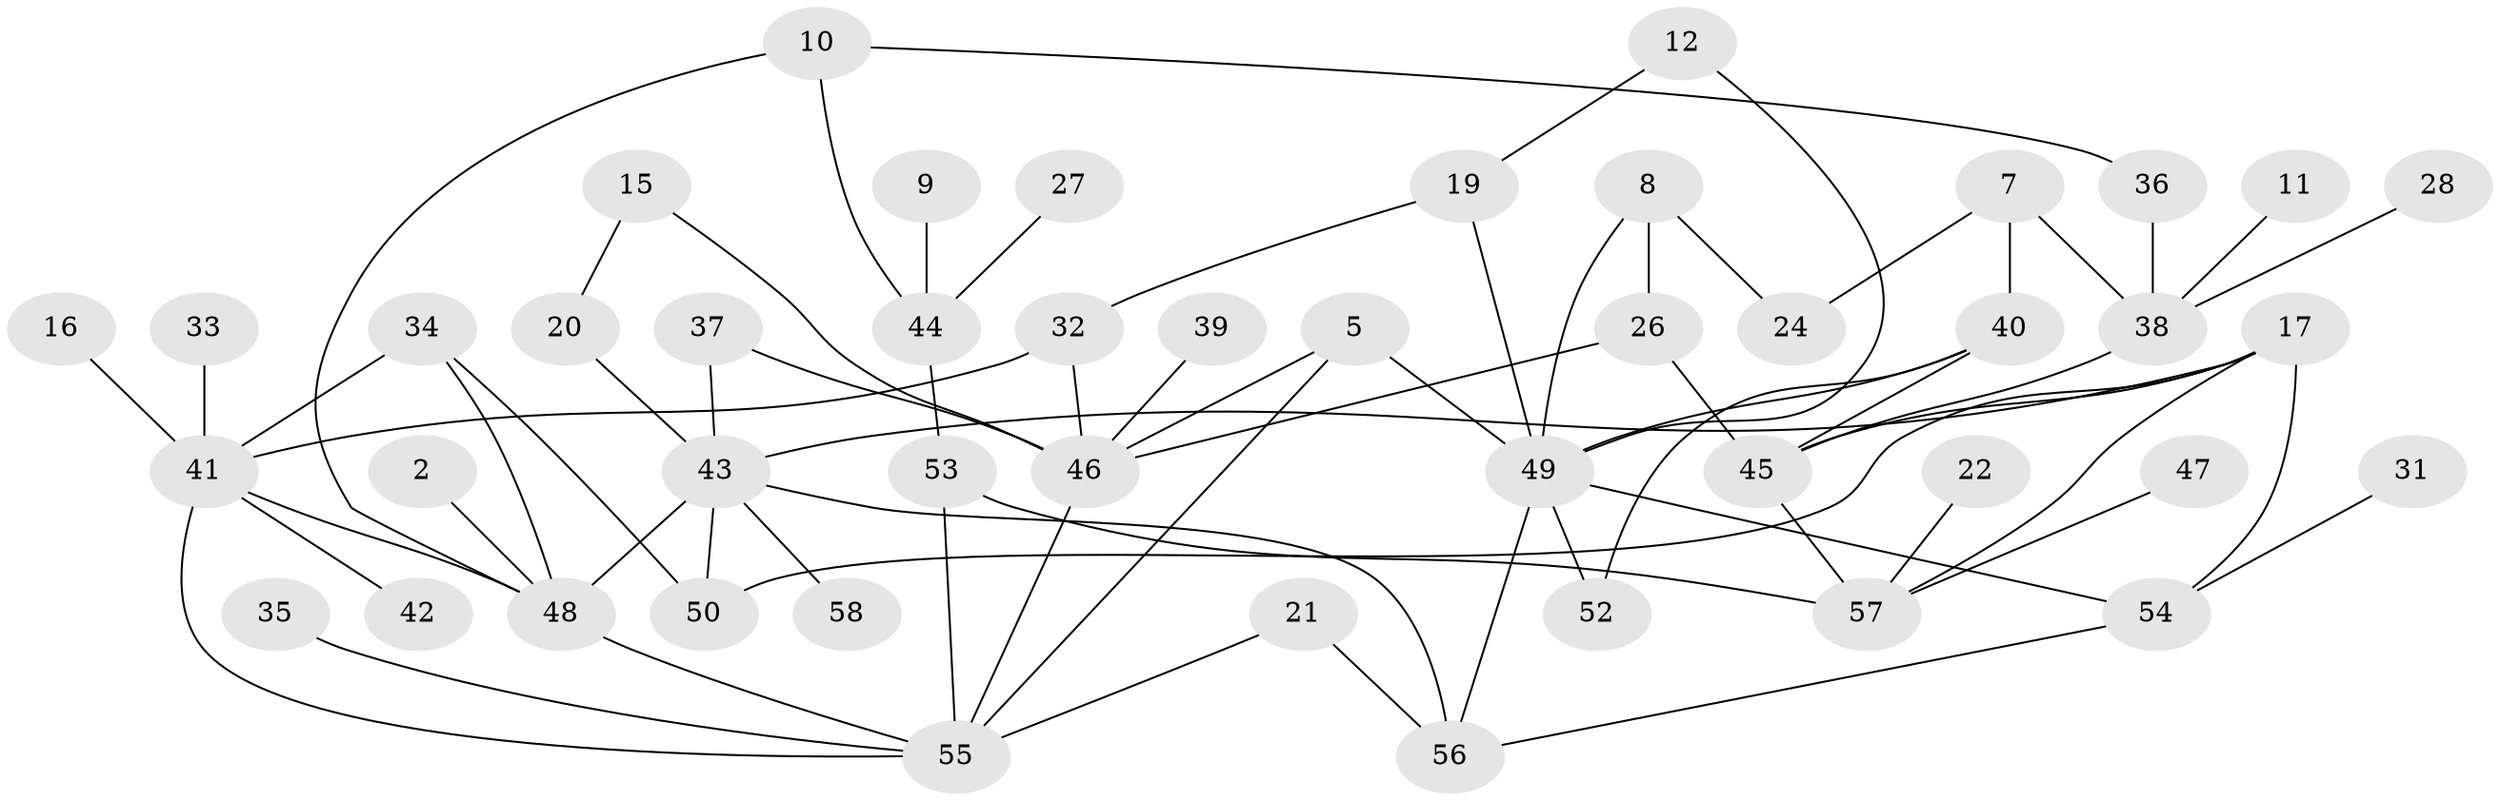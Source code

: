 // original degree distribution, {0: 0.09482758620689655, 5: 0.0603448275862069, 2: 0.28448275862068967, 3: 0.22413793103448276, 1: 0.23275862068965517, 4: 0.07758620689655173, 6: 0.02586206896551724}
// Generated by graph-tools (version 1.1) at 2025/25/03/09/25 03:25:14]
// undirected, 46 vertices, 69 edges
graph export_dot {
graph [start="1"]
  node [color=gray90,style=filled];
  2;
  5;
  7;
  8;
  9;
  10;
  11;
  12;
  15;
  16;
  17;
  19;
  20;
  21;
  22;
  24;
  26;
  27;
  28;
  31;
  32;
  33;
  34;
  35;
  36;
  37;
  38;
  39;
  40;
  41;
  42;
  43;
  44;
  45;
  46;
  47;
  48;
  49;
  50;
  52;
  53;
  54;
  55;
  56;
  57;
  58;
  2 -- 48 [weight=1.0];
  5 -- 46 [weight=1.0];
  5 -- 49 [weight=1.0];
  5 -- 55 [weight=1.0];
  7 -- 24 [weight=1.0];
  7 -- 38 [weight=1.0];
  7 -- 40 [weight=1.0];
  8 -- 24 [weight=1.0];
  8 -- 26 [weight=1.0];
  8 -- 49 [weight=1.0];
  9 -- 44 [weight=1.0];
  10 -- 36 [weight=1.0];
  10 -- 44 [weight=1.0];
  10 -- 48 [weight=1.0];
  11 -- 38 [weight=1.0];
  12 -- 19 [weight=1.0];
  12 -- 49 [weight=1.0];
  15 -- 20 [weight=1.0];
  15 -- 46 [weight=1.0];
  16 -- 41 [weight=1.0];
  17 -- 43 [weight=1.0];
  17 -- 45 [weight=1.0];
  17 -- 50 [weight=1.0];
  17 -- 54 [weight=1.0];
  17 -- 57 [weight=1.0];
  19 -- 32 [weight=1.0];
  19 -- 49 [weight=1.0];
  20 -- 43 [weight=1.0];
  21 -- 55 [weight=1.0];
  21 -- 56 [weight=1.0];
  22 -- 57 [weight=1.0];
  26 -- 45 [weight=1.0];
  26 -- 46 [weight=1.0];
  27 -- 44 [weight=1.0];
  28 -- 38 [weight=1.0];
  31 -- 54 [weight=1.0];
  32 -- 41 [weight=1.0];
  32 -- 46 [weight=1.0];
  33 -- 41 [weight=1.0];
  34 -- 41 [weight=1.0];
  34 -- 48 [weight=1.0];
  34 -- 50 [weight=1.0];
  35 -- 55 [weight=1.0];
  36 -- 38 [weight=1.0];
  37 -- 43 [weight=1.0];
  37 -- 46 [weight=1.0];
  38 -- 45 [weight=1.0];
  39 -- 46 [weight=1.0];
  40 -- 45 [weight=1.0];
  40 -- 49 [weight=1.0];
  40 -- 52 [weight=1.0];
  41 -- 42 [weight=1.0];
  41 -- 48 [weight=1.0];
  41 -- 55 [weight=1.0];
  43 -- 48 [weight=2.0];
  43 -- 50 [weight=1.0];
  43 -- 56 [weight=1.0];
  43 -- 58 [weight=1.0];
  44 -- 53 [weight=1.0];
  45 -- 57 [weight=1.0];
  46 -- 55 [weight=1.0];
  47 -- 57 [weight=1.0];
  48 -- 55 [weight=1.0];
  49 -- 52 [weight=2.0];
  49 -- 54 [weight=1.0];
  49 -- 56 [weight=1.0];
  53 -- 55 [weight=1.0];
  53 -- 57 [weight=2.0];
  54 -- 56 [weight=1.0];
}
